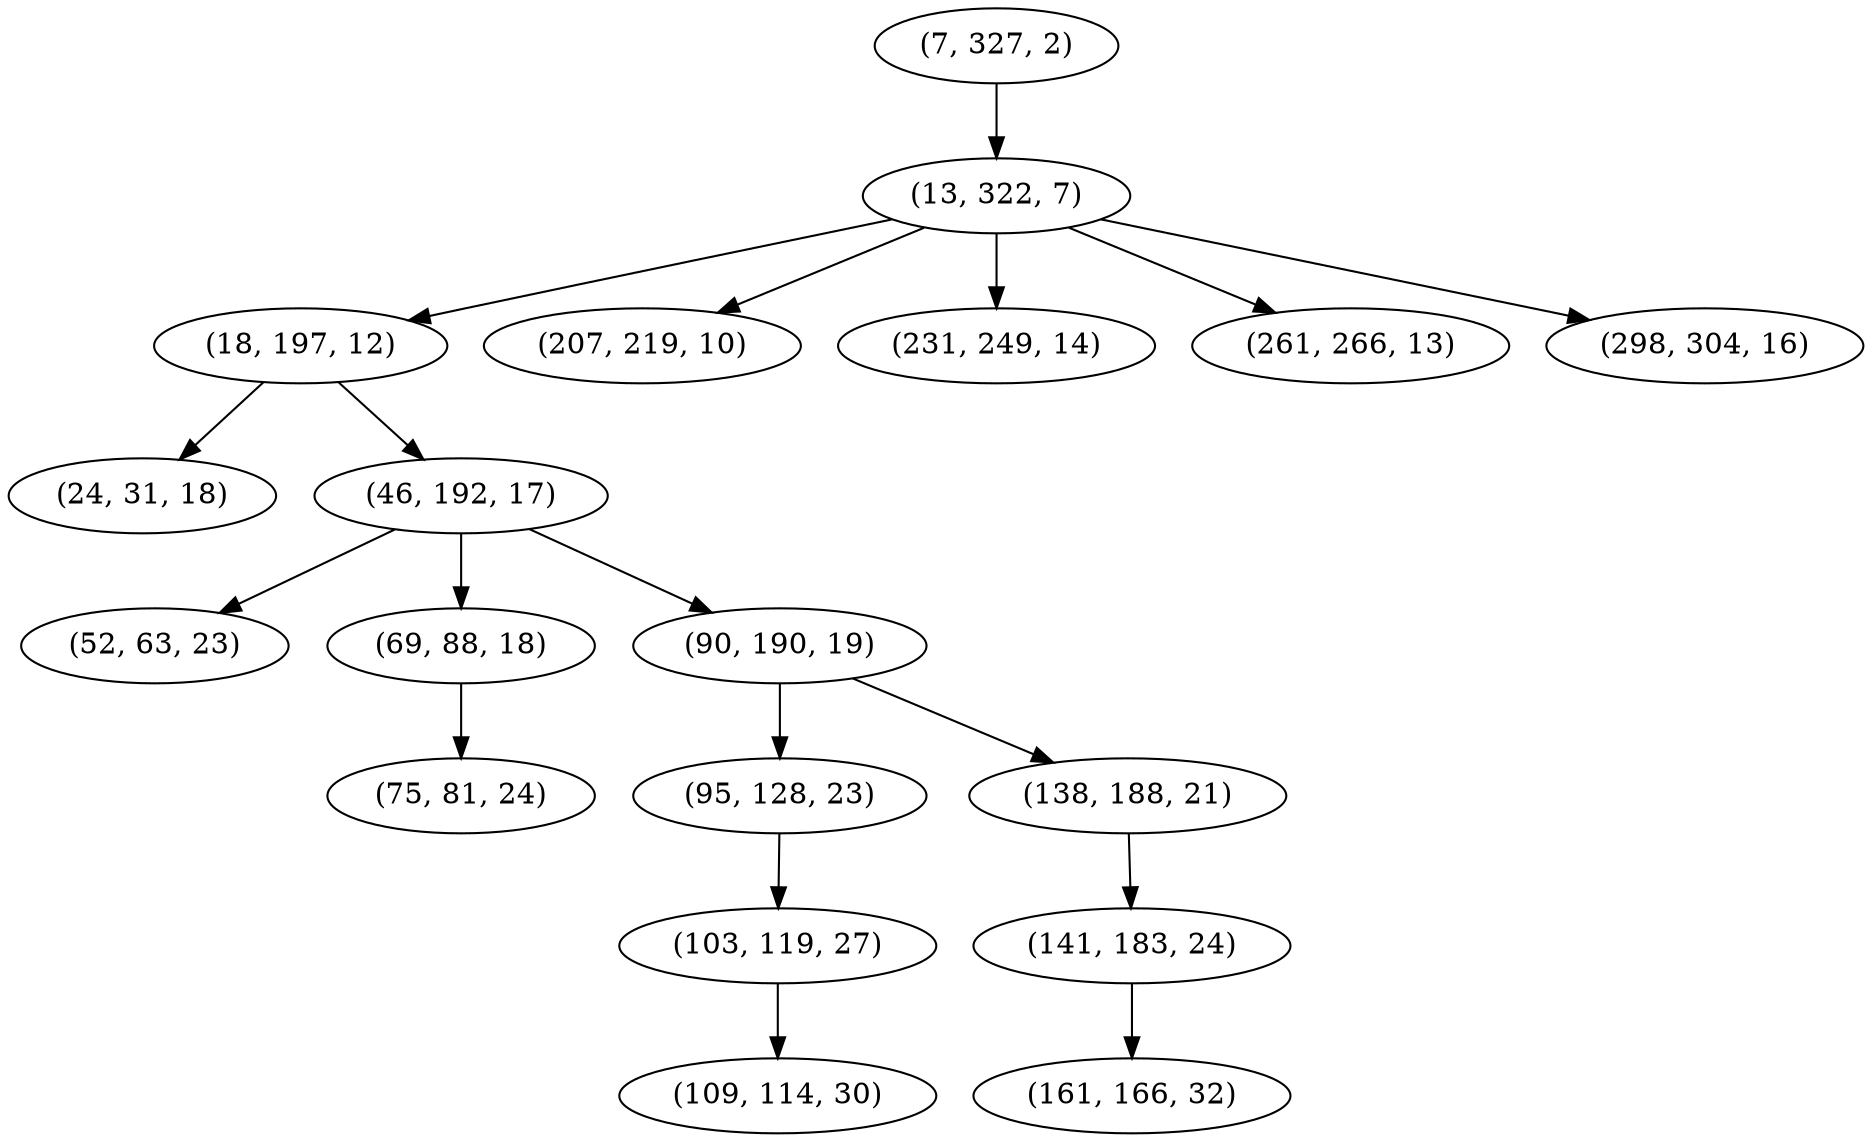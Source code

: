 digraph tree {
    "(7, 327, 2)";
    "(13, 322, 7)";
    "(18, 197, 12)";
    "(24, 31, 18)";
    "(46, 192, 17)";
    "(52, 63, 23)";
    "(69, 88, 18)";
    "(75, 81, 24)";
    "(90, 190, 19)";
    "(95, 128, 23)";
    "(103, 119, 27)";
    "(109, 114, 30)";
    "(138, 188, 21)";
    "(141, 183, 24)";
    "(161, 166, 32)";
    "(207, 219, 10)";
    "(231, 249, 14)";
    "(261, 266, 13)";
    "(298, 304, 16)";
    "(7, 327, 2)" -> "(13, 322, 7)";
    "(13, 322, 7)" -> "(18, 197, 12)";
    "(13, 322, 7)" -> "(207, 219, 10)";
    "(13, 322, 7)" -> "(231, 249, 14)";
    "(13, 322, 7)" -> "(261, 266, 13)";
    "(13, 322, 7)" -> "(298, 304, 16)";
    "(18, 197, 12)" -> "(24, 31, 18)";
    "(18, 197, 12)" -> "(46, 192, 17)";
    "(46, 192, 17)" -> "(52, 63, 23)";
    "(46, 192, 17)" -> "(69, 88, 18)";
    "(46, 192, 17)" -> "(90, 190, 19)";
    "(69, 88, 18)" -> "(75, 81, 24)";
    "(90, 190, 19)" -> "(95, 128, 23)";
    "(90, 190, 19)" -> "(138, 188, 21)";
    "(95, 128, 23)" -> "(103, 119, 27)";
    "(103, 119, 27)" -> "(109, 114, 30)";
    "(138, 188, 21)" -> "(141, 183, 24)";
    "(141, 183, 24)" -> "(161, 166, 32)";
}
